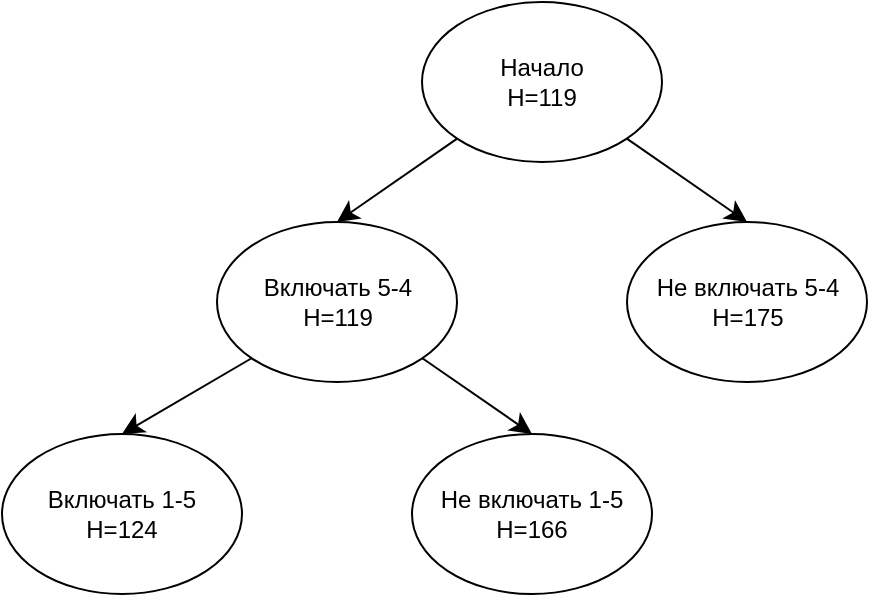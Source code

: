 <mxfile version="24.0.1" type="device">
  <diagram name="Страница — 1" id="dW7mKw0AfEGbfKvPwhv1">
    <mxGraphModel dx="1450" dy="1007" grid="0" gridSize="10" guides="1" tooltips="1" connect="1" arrows="1" fold="1" page="0" pageScale="1" pageWidth="827" pageHeight="1169" math="0" shadow="0">
      <root>
        <mxCell id="0" />
        <mxCell id="1" parent="0" />
        <mxCell id="6L63OMoPUAvPIgqYD7wP-7" style="edgeStyle=none;curved=1;rounded=0;orthogonalLoop=1;jettySize=auto;html=1;exitX=0;exitY=1;exitDx=0;exitDy=0;entryX=0.5;entryY=0;entryDx=0;entryDy=0;fontSize=12;startSize=8;endSize=8;" edge="1" parent="1" source="6L63OMoPUAvPIgqYD7wP-1" target="6L63OMoPUAvPIgqYD7wP-3">
          <mxGeometry relative="1" as="geometry" />
        </mxCell>
        <mxCell id="6L63OMoPUAvPIgqYD7wP-8" style="edgeStyle=none;curved=1;rounded=0;orthogonalLoop=1;jettySize=auto;html=1;exitX=1;exitY=1;exitDx=0;exitDy=0;entryX=0.5;entryY=0;entryDx=0;entryDy=0;fontSize=12;startSize=8;endSize=8;" edge="1" parent="1" source="6L63OMoPUAvPIgqYD7wP-1" target="6L63OMoPUAvPIgqYD7wP-6">
          <mxGeometry relative="1" as="geometry" />
        </mxCell>
        <mxCell id="6L63OMoPUAvPIgqYD7wP-1" value="Начало&lt;br&gt;H=119" style="ellipse;whiteSpace=wrap;html=1;" vertex="1" parent="1">
          <mxGeometry x="125" y="-366" width="120" height="80" as="geometry" />
        </mxCell>
        <mxCell id="6L63OMoPUAvPIgqYD7wP-3" value="Включать 5-4&lt;br&gt;H=119" style="ellipse;whiteSpace=wrap;html=1;" vertex="1" parent="1">
          <mxGeometry x="22.5" y="-256" width="120" height="80" as="geometry" />
        </mxCell>
        <mxCell id="6L63OMoPUAvPIgqYD7wP-6" value="Не включать 5-4&lt;br&gt;H=175" style="ellipse;whiteSpace=wrap;html=1;" vertex="1" parent="1">
          <mxGeometry x="227.5" y="-256" width="120" height="80" as="geometry" />
        </mxCell>
        <mxCell id="6L63OMoPUAvPIgqYD7wP-13" style="edgeStyle=none;curved=1;rounded=0;orthogonalLoop=1;jettySize=auto;html=1;exitX=0;exitY=1;exitDx=0;exitDy=0;entryX=0.5;entryY=0;entryDx=0;entryDy=0;fontSize=12;startSize=8;endSize=8;" edge="1" parent="1" target="6L63OMoPUAvPIgqYD7wP-15">
          <mxGeometry relative="1" as="geometry">
            <mxPoint x="40" y="-188" as="sourcePoint" />
          </mxGeometry>
        </mxCell>
        <mxCell id="6L63OMoPUAvPIgqYD7wP-14" style="edgeStyle=none;curved=1;rounded=0;orthogonalLoop=1;jettySize=auto;html=1;exitX=1;exitY=1;exitDx=0;exitDy=0;entryX=0.5;entryY=0;entryDx=0;entryDy=0;fontSize=12;startSize=8;endSize=8;" edge="1" parent="1" target="6L63OMoPUAvPIgqYD7wP-16">
          <mxGeometry relative="1" as="geometry">
            <mxPoint x="125" y="-188" as="sourcePoint" />
          </mxGeometry>
        </mxCell>
        <mxCell id="6L63OMoPUAvPIgqYD7wP-15" value="Включать 1-5&lt;br&gt;H=124" style="ellipse;whiteSpace=wrap;html=1;" vertex="1" parent="1">
          <mxGeometry x="-85" y="-150" width="120" height="80" as="geometry" />
        </mxCell>
        <mxCell id="6L63OMoPUAvPIgqYD7wP-16" value="Не включать 1-5&lt;br&gt;H=166" style="ellipse;whiteSpace=wrap;html=1;" vertex="1" parent="1">
          <mxGeometry x="120" y="-150" width="120" height="80" as="geometry" />
        </mxCell>
      </root>
    </mxGraphModel>
  </diagram>
</mxfile>
